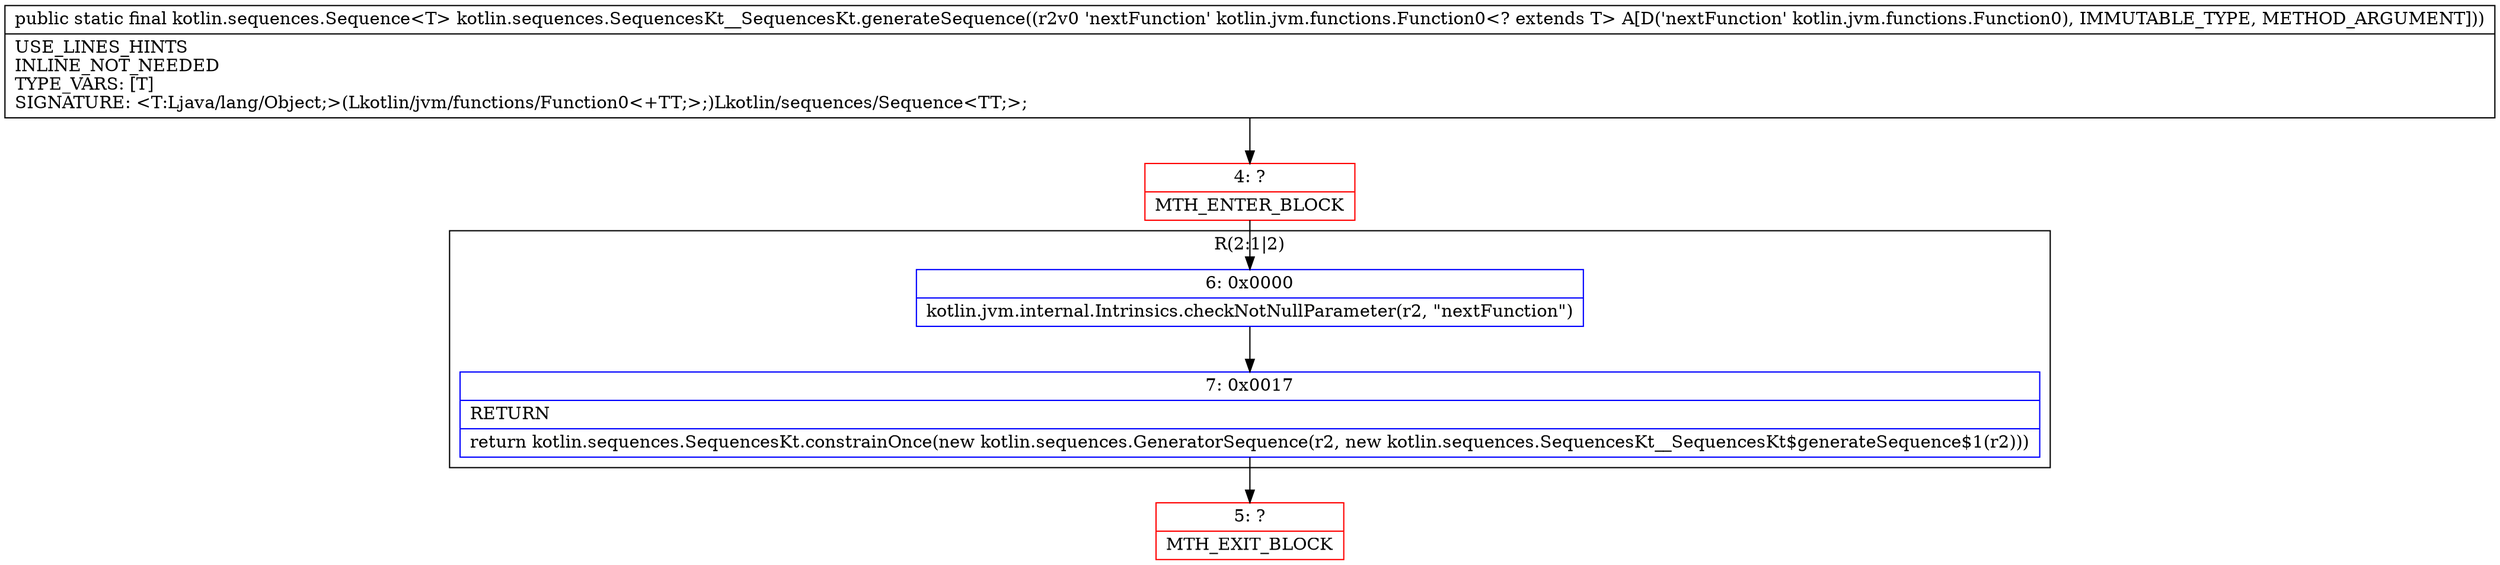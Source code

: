 digraph "CFG forkotlin.sequences.SequencesKt__SequencesKt.generateSequence(Lkotlin\/jvm\/functions\/Function0;)Lkotlin\/sequences\/Sequence;" {
subgraph cluster_Region_1735041388 {
label = "R(2:1|2)";
node [shape=record,color=blue];
Node_6 [shape=record,label="{6\:\ 0x0000|kotlin.jvm.internal.Intrinsics.checkNotNullParameter(r2, \"nextFunction\")\l}"];
Node_7 [shape=record,label="{7\:\ 0x0017|RETURN\l|return kotlin.sequences.SequencesKt.constrainOnce(new kotlin.sequences.GeneratorSequence(r2, new kotlin.sequences.SequencesKt__SequencesKt$generateSequence$1(r2)))\l}"];
}
Node_4 [shape=record,color=red,label="{4\:\ ?|MTH_ENTER_BLOCK\l}"];
Node_5 [shape=record,color=red,label="{5\:\ ?|MTH_EXIT_BLOCK\l}"];
MethodNode[shape=record,label="{public static final kotlin.sequences.Sequence\<T\> kotlin.sequences.SequencesKt__SequencesKt.generateSequence((r2v0 'nextFunction' kotlin.jvm.functions.Function0\<? extends T\> A[D('nextFunction' kotlin.jvm.functions.Function0), IMMUTABLE_TYPE, METHOD_ARGUMENT]))  | USE_LINES_HINTS\lINLINE_NOT_NEEDED\lTYPE_VARS: [T]\lSIGNATURE: \<T:Ljava\/lang\/Object;\>(Lkotlin\/jvm\/functions\/Function0\<+TT;\>;)Lkotlin\/sequences\/Sequence\<TT;\>;\l}"];
MethodNode -> Node_4;Node_6 -> Node_7;
Node_7 -> Node_5;
Node_4 -> Node_6;
}

